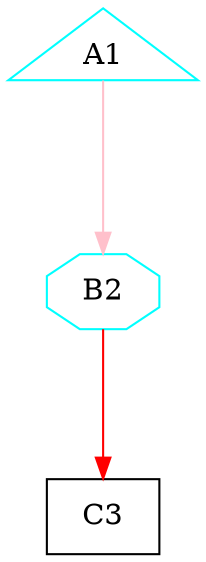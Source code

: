 digraph G {
graph [root="Demo",rankdir   = TB, nodesep           = 0.6, mindist     = 1.0, ranksep = 1.0, overlap = false]
node [style     = "filled", fillcolor = "white", color = "black"]
A1[cpu="0", flags="0x00000000", type="startthread", toffs="140730350376032", pattern="patternA", patentry="false", patexit="false", beamproc="beamA", bpentry="false", bpexit="false", startoffs="139873694720888", thread="2908366072", shape     = "triangle", color  = "cyan", fillcolor = "white"];
B2[cpu="0", flags="0x00000000", type="origin", toffs="15086678242799501039", pattern="patternB", patentry="false", patexit="false", beamproc="beamB", bpentry="false", bpexit="false", thread="0", shape     = "octagon", color  = "cyan", fillcolor = "white"];
C3[cpu="0", flags="0x00000007", type="block", tperiod="15086678242799501039", pattern="patternC", patentry="false", patexit="false", beamproc="beamC", bpentry="false", bpexit="false", qlo="false", qhi="false", qil="false", shape     = "rectangle", fillcolor = "white"];
A1->B2 [type="dynpar0", color = "pink"];
B2->C3 [type="defdst", color = "red"];
}
